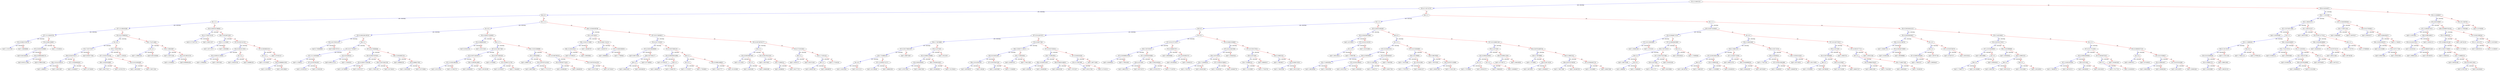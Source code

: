 digraph {
    graph [ rankdir=TB ]

    0 [ label="f25<3.53901052" ]
    0 -> 1 [label="yes, missing" color="#0000FF"]
    0 -> 2 [label="no" color="#FF0000"]

    1 [ label="f25<0.716715276" ]
    1 -> 3 [label="yes, missing" color="#0000FF"]
    1 -> 4 [label="no" color="#FF0000"]

    3 [ label="f40<0.5" ]
    3 -> 7 [label="yes, missing" color="#0000FF"]
    3 -> 8 [label="no" color="#FF0000"]

    7 [ label="f41<1.5" ]
    7 -> 15 [label="yes, missing" color="#0000FF"]
    7 -> 16 [label="no" color="#FF0000"]

    15 [ label="f37<-0.108545408" ]
    15 -> 31 [label="yes, missing" color="#0000FF"]
    15 -> 32 [label="no" color="#FF0000"]

    31 [ label="f37<-0.118058756" ]
    31 -> 59 [label="yes, missing" color="#0000FF"]
    31 -> 60 [label="no" color="#FF0000"]

    59 [ label="f32<0.00624749716" ]
    59 -> 103 [label="yes, missing" color="#0000FF"]
    59 -> 104 [label="no" color="#FF0000"]

    103 [ label="leaf=1.31357539" ]

    104 [ label="leaf=1.09099996" ]

    60 [ label="f23<0.684136093" ]
    60 -> 105 [label="yes, missing" color="#0000FF"]
    60 -> 106 [label="no" color="#FF0000"]

    105 [ label="f32<0.00587628968" ]
    105 -> 177 [label="yes, missing" color="#0000FF"]
    105 -> 178 [label="no" color="#FF0000"]

    177 [ label="leaf=0.942346334" ]

    178 [ label="f33<0.00884486176" ]
    178 -> 279 [label="yes, missing" color="#0000FF"]
    178 -> 280 [label="no" color="#FF0000"]

    279 [ label="leaf=0.655211568" ]

    280 [ label="leaf=0.796813548" ]

    106 [ label="leaf=1.10148454" ]

    32 [ label="f32<0.0179088544" ]
    32 -> 61 [label="yes, missing" color="#0000FF"]
    32 -> 62 [label="no" color="#FF0000"]

    61 [ label="f41<0.5" ]
    61 -> 107 [label="yes, missing" color="#0000FF"]
    61 -> 108 [label="no" color="#FF0000"]

    107 [ label="f23<7.94722557" ]
    107 -> 179 [label="yes, missing" color="#0000FF"]
    107 -> 180 [label="no" color="#FF0000"]

    179 [ label="f36<0.0244755577" ]
    179 -> 281 [label="yes, missing" color="#0000FF"]
    179 -> 282 [label="no" color="#FF0000"]

    281 [ label="f36<-0.0141358478" ]
    281 -> 401 [label="yes, missing" color="#0000FF"]
    281 -> 402 [label="no" color="#FF0000"]

    401 [ label="leaf=1.4096911" ]

    402 [ label="leaf=1.45612967" ]

    282 [ label="f37<-0.0438936502" ]
    282 -> 403 [label="yes, missing" color="#0000FF"]
    282 -> 404 [label="no" color="#FF0000"]

    403 [ label="leaf=1.52046037" ]

    404 [ label="leaf=1.32758582" ]

    180 [ label="leaf=0.950377584" ]

    108 [ label="f23<7.26435709" ]
    108 -> 181 [label="yes, missing" color="#0000FF"]
    108 -> 182 [label="no" color="#FF0000"]

    181 [ label="f37<-0.0235781539" ]
    181 -> 283 [label="yes, missing" color="#0000FF"]
    181 -> 284 [label="no" color="#FF0000"]

    283 [ label="f36<-0.0342916995" ]
    283 -> 405 [label="yes, missing" color="#0000FF"]
    283 -> 406 [label="no" color="#FF0000"]

    405 [ label="leaf=1.69277012" ]

    406 [ label="leaf=1.53702176" ]

    284 [ label="f32<0.0153584499" ]
    284 -> 407 [label="yes, missing" color="#0000FF"]
    284 -> 408 [label="no" color="#FF0000"]

    407 [ label="leaf=1.49318361" ]

    408 [ label="leaf=1.33671284" ]

    182 [ label="leaf=1.1183424" ]

    62 [ label="f19<-73.9714661" ]
    62 -> 109 [label="yes, missing" color="#0000FF"]
    62 -> 110 [label="no" color="#FF0000"]

    109 [ label="f42<41" ]
    109 -> 183 [label="yes, missing" color="#0000FF"]
    109 -> 184 [label="no" color="#FF0000"]

    183 [ label="leaf=1.10960138" ]

    184 [ label="leaf=0.901345849" ]

    110 [ label="f23<1.58943987" ]
    110 -> 185 [label="yes, missing" color="#0000FF"]
    110 -> 186 [label="no" color="#FF0000"]

    185 [ label="leaf=1.32871258" ]

    186 [ label="f32<0.0219613276" ]
    186 -> 285 [label="yes, missing" color="#0000FF"]
    186 -> 286 [label="no" color="#FF0000"]

    285 [ label="leaf=1.22456932" ]

    286 [ label="leaf=0.964991629" ]

    16 [ label="f33<0.000162789656" ]
    16 -> 33 [label="yes, missing" color="#0000FF"]
    16 -> 34 [label="no" color="#FF0000"]

    33 [ label="f32<3.7330472e-05" ]
    33 -> 63 [label="yes, missing" color="#0000FF"]
    33 -> 64 [label="no" color="#FF0000"]

    63 [ label="leaf=0.727507114" ]

    64 [ label="leaf=1.05621207" ]

    34 [ label="f36<-0.0520875305" ]
    34 -> 65 [label="yes, missing" color="#0000FF"]
    34 -> 66 [label="no" color="#FF0000"]

    65 [ label="f23<2.11225891" ]
    65 -> 111 [label="yes, missing" color="#0000FF"]
    65 -> 112 [label="no" color="#FF0000"]

    111 [ label="leaf=1.83712471" ]

    112 [ label="leaf=1.6393888" ]

    66 [ label="f37<0.0182141252" ]
    66 -> 113 [label="yes, missing" color="#0000FF"]
    66 -> 114 [label="no" color="#FF0000"]

    113 [ label="f33<0.0053312853" ]
    113 -> 187 [label="yes, missing" color="#0000FF"]
    113 -> 188 [label="no" color="#FF0000"]

    187 [ label="f32<0.000231149461" ]
    187 -> 287 [label="yes, missing" color="#0000FF"]
    187 -> 288 [label="no" color="#FF0000"]

    287 [ label="leaf=1.25848091" ]

    288 [ label="leaf=1.54875851" ]

    188 [ label="f41<2.5" ]
    188 -> 289 [label="yes, missing" color="#0000FF"]
    188 -> 290 [label="no" color="#FF0000"]

    289 [ label="leaf=1.58240736" ]

    290 [ label="leaf=1.64996159" ]

    114 [ label="f37<0.0636804253" ]
    114 -> 189 [label="yes, missing" color="#0000FF"]
    114 -> 190 [label="no" color="#FF0000"]

    189 [ label="f41<2.5" ]
    189 -> 291 [label="yes, missing" color="#0000FF"]
    189 -> 292 [label="no" color="#FF0000"]

    291 [ label="leaf=1.51319587" ]

    292 [ label="f33<0.00890813302" ]
    292 -> 409 [label="yes, missing" color="#0000FF"]
    292 -> 410 [label="no" color="#FF0000"]

    409 [ label="leaf=1.52476907" ]

    410 [ label="leaf=1.59219849" ]

    190 [ label="leaf=1.67445147" ]

    8 [ label="f41<1.5" ]
    8 -> 17 [label="yes, missing" color="#0000FF"]
    8 -> 18 [label="no" color="#FF0000"]

    17 [ label="f41<0.5" ]
    17 -> 35 [label="yes, missing" color="#0000FF"]
    17 -> 36 [label="no" color="#FF0000"]

    35 [ label="f32<0.000106130516" ]
    35 -> 67 [label="yes, missing" color="#0000FF"]
    35 -> 68 [label="no" color="#FF0000"]

    67 [ label="f32<4.8176531e-05" ]
    67 -> 115 [label="yes, missing" color="#0000FF"]
    67 -> 116 [label="no" color="#FF0000"]

    115 [ label="leaf=0.758066893" ]

    116 [ label="leaf=0.986278713" ]

    68 [ label="f40<1.5" ]
    68 -> 117 [label="yes, missing" color="#0000FF"]
    68 -> 118 [label="no" color="#FF0000"]

    117 [ label="f32<0.0177629627" ]
    117 -> 191 [label="yes, missing" color="#0000FF"]
    117 -> 192 [label="no" color="#FF0000"]

    191 [ label="f37<-0.112633646" ]
    191 -> 293 [label="yes, missing" color="#0000FF"]
    191 -> 294 [label="no" color="#FF0000"]

    293 [ label="leaf=1.1339612" ]

    294 [ label="f37<0.0187652931" ]
    294 -> 411 [label="yes, missing" color="#0000FF"]
    294 -> 412 [label="no" color="#FF0000"]

    411 [ label="leaf=1.52554154" ]

    412 [ label="leaf=1.47563195" ]

    192 [ label="f23<0.81464541" ]
    192 -> 295 [label="yes, missing" color="#0000FF"]
    192 -> 296 [label="no" color="#FF0000"]

    295 [ label="leaf=0.863211513" ]

    296 [ label="leaf=1.14456201" ]

    118 [ label="f37<0.0179389566" ]
    118 -> 193 [label="yes, missing" color="#0000FF"]
    118 -> 194 [label="no" color="#FF0000"]

    193 [ label="f32<0.00457679201" ]
    193 -> 297 [label="yes, missing" color="#0000FF"]
    193 -> 298 [label="no" color="#FF0000"]

    297 [ label="f32<0.000371540198" ]
    297 -> 413 [label="yes, missing" color="#0000FF"]
    297 -> 414 [label="no" color="#FF0000"]

    413 [ label="leaf=1.33736849" ]

    414 [ label="leaf=1.55237377" ]

    298 [ label="f36<-0.0473591238" ]
    298 -> 415 [label="yes, missing" color="#0000FF"]
    298 -> 416 [label="no" color="#FF0000"]

    415 [ label="leaf=1.78301191" ]

    416 [ label="leaf=1.61700451" ]

    194 [ label="f36<-0.0345805734" ]
    194 -> 299 [label="yes, missing" color="#0000FF"]
    194 -> 300 [label="no" color="#FF0000"]

    299 [ label="leaf=1.68989158" ]

    300 [ label="f23<0.886817634" ]
    300 -> 417 [label="yes, missing" color="#0000FF"]
    300 -> 418 [label="no" color="#FF0000"]

    417 [ label="leaf=1.50452638" ]

    418 [ label="leaf=1.55725884" ]

    36 [ label="f32<0.000227028926" ]
    36 -> 69 [label="yes, missing" color="#0000FF"]
    36 -> 70 [label="no" color="#FF0000"]

    69 [ label="f23<0.996902943" ]
    69 -> 119 [label="yes, missing" color="#0000FF"]
    69 -> 120 [label="no" color="#FF0000"]

    119 [ label="leaf=0.82933104" ]

    120 [ label="leaf=1.02512443" ]

    70 [ label="f40<1.5" ]
    70 -> 121 [label="yes, missing" color="#0000FF"]
    70 -> 122 [label="no" color="#FF0000"]

    121 [ label="f37<0.0178017393" ]
    121 -> 195 [label="yes, missing" color="#0000FF"]
    121 -> 196 [label="no" color="#FF0000"]

    195 [ label="f32<0.00714029372" ]
    195 -> 301 [label="yes, missing" color="#0000FF"]
    195 -> 302 [label="no" color="#FF0000"]

    301 [ label="f37<-0.0261466186" ]
    301 -> 419 [label="yes, missing" color="#0000FF"]
    301 -> 420 [label="no" color="#FF0000"]

    419 [ label="leaf=1.61512434" ]

    420 [ label="leaf=1.57392275" ]

    302 [ label="f36<-0.0834914893" ]
    302 -> 421 [label="yes, missing" color="#0000FF"]
    302 -> 422 [label="no" color="#FF0000"]

    421 [ label="leaf=1.82805932" ]

    422 [ label="leaf=1.63230169" ]

    196 [ label="f32<0.0075365426" ]
    196 -> 303 [label="yes, missing" color="#0000FF"]
    196 -> 304 [label="no" color="#FF0000"]

    303 [ label="leaf=1.4755609" ]

    304 [ label="f37<0.0643712729" ]
    304 -> 423 [label="yes, missing" color="#0000FF"]
    304 -> 424 [label="no" color="#FF0000"]

    423 [ label="leaf=1.55765057" ]

    424 [ label="leaf=1.72644901" ]

    122 [ label="f36<-0.0424368866" ]
    122 -> 197 [label="yes, missing" color="#0000FF"]
    122 -> 198 [label="no" color="#FF0000"]

    197 [ label="f23<1.66345608" ]
    197 -> 305 [label="yes, missing" color="#0000FF"]
    197 -> 306 [label="no" color="#FF0000"]

    305 [ label="leaf=1.88997734" ]

    306 [ label="f32<0.00797313545" ]
    306 -> 425 [label="yes, missing" color="#0000FF"]
    306 -> 426 [label="no" color="#FF0000"]

    425 [ label="leaf=1.60973084" ]

    426 [ label="leaf=1.77121127" ]

    198 [ label="f37<0.0168706216" ]
    198 -> 307 [label="yes, missing" color="#0000FF"]
    198 -> 308 [label="no" color="#FF0000"]

    307 [ label="f32<0.00530774333" ]
    307 -> 427 [label="yes, missing" color="#0000FF"]
    307 -> 428 [label="no" color="#FF0000"]

    427 [ label="leaf=1.61995494" ]

    428 [ label="leaf=1.68466282" ]

    308 [ label="f32<0.00705244765" ]
    308 -> 429 [label="yes, missing" color="#0000FF"]
    308 -> 430 [label="no" color="#FF0000"]

    429 [ label="leaf=1.54747188" ]

    430 [ label="leaf=1.62750447" ]

    18 [ label="f36<-0.0348168798" ]
    18 -> 37 [label="yes, missing" color="#0000FF"]
    18 -> 38 [label="no" color="#FF0000"]

    37 [ label="f23<1.63743615" ]
    37 -> 71 [label="yes, missing" color="#0000FF"]
    37 -> 72 [label="no" color="#FF0000"]

    71 [ label="f36<-0.0422272906" ]
    71 -> 123 [label="yes, missing" color="#0000FF"]
    71 -> 124 [label="no" color="#FF0000"]

    123 [ label="f36<-0.250531912" ]
    123 -> 199 [label="yes, missing" color="#0000FF"]
    123 -> 200 [label="no" color="#FF0000"]

    199 [ label="leaf=2.07390237" ]

    200 [ label="leaf=1.90930891" ]

    124 [ label="leaf=1.80460787" ]

    72 [ label="f32<0.0081724124" ]
    72 -> 125 [label="yes, missing" color="#0000FF"]
    72 -> 126 [label="no" color="#FF0000"]

    125 [ label="leaf=1.64595747" ]

    126 [ label="f37<-0.0463390835" ]
    126 -> 201 [label="yes, missing" color="#0000FF"]
    126 -> 202 [label="no" color="#FF0000"]

    201 [ label="leaf=1.88888621" ]

    202 [ label="leaf=1.7768048" ]

    38 [ label="f37<0.0174638815" ]
    38 -> 73 [label="yes, missing" color="#0000FF"]
    38 -> 74 [label="no" color="#FF0000"]

    73 [ label="f23<0.917232633" ]
    73 -> 127 [label="yes, missing" color="#0000FF"]
    73 -> 128 [label="no" color="#FF0000"]

    127 [ label="f32<0.000298488885" ]
    127 -> 203 [label="yes, missing" color="#0000FF"]
    127 -> 204 [label="no" color="#FF0000"]

    203 [ label="leaf=0.98575592" ]

    204 [ label="f36<0.047464177" ]
    204 -> 309 [label="yes, missing" color="#0000FF"]
    204 -> 310 [label="no" color="#FF0000"]

    309 [ label="f40<1.5" ]
    309 -> 431 [label="yes, missing" color="#0000FF"]
    309 -> 432 [label="no" color="#FF0000"]

    431 [ label="leaf=1.64851618" ]

    432 [ label="leaf=1.69188428" ]

    310 [ label="leaf=2.07748938" ]

    128 [ label="f32<0.00570884161" ]
    128 -> 205 [label="yes, missing" color="#0000FF"]
    128 -> 206 [label="no" color="#FF0000"]

    205 [ label="f32<0.000385614694" ]
    205 -> 311 [label="yes, missing" color="#0000FF"]
    205 -> 312 [label="no" color="#FF0000"]

    311 [ label="leaf=1.07195222" ]

    312 [ label="f40<2.5" ]
    312 -> 433 [label="yes, missing" color="#0000FF"]
    312 -> 434 [label="no" color="#FF0000"]

    433 [ label="leaf=1.6649375" ]

    434 [ label="leaf=1.73395276" ]

    206 [ label="f40<2.5" ]
    206 -> 313 [label="yes, missing" color="#0000FF"]
    206 -> 314 [label="no" color="#FF0000"]

    313 [ label="f41<2.5" ]
    313 -> 435 [label="yes, missing" color="#0000FF"]
    313 -> 436 [label="no" color="#FF0000"]

    435 [ label="leaf=1.71732557" ]

    436 [ label="leaf=1.77626801" ]

    314 [ label="f32<0.00881466921" ]
    314 -> 437 [label="yes, missing" color="#0000FF"]
    314 -> 438 [label="no" color="#FF0000"]

    437 [ label="leaf=1.79347777" ]

    438 [ label="leaf=1.91182983" ]

    74 [ label="f32<0.00708762277" ]
    74 -> 129 [label="yes, missing" color="#0000FF"]
    74 -> 130 [label="no" color="#FF0000"]

    129 [ label="f40<2.5" ]
    129 -> 207 [label="yes, missing" color="#0000FF"]
    129 -> 208 [label="no" color="#FF0000"]

    207 [ label="f32<0.00550867803" ]
    207 -> 315 [label="yes, missing" color="#0000FF"]
    207 -> 316 [label="no" color="#FF0000"]

    315 [ label="leaf=1.5111655" ]

    316 [ label="f41<2.5" ]
    316 -> 439 [label="yes, missing" color="#0000FF"]
    316 -> 440 [label="no" color="#FF0000"]

    439 [ label="leaf=1.54391861" ]

    440 [ label="leaf=1.60995388" ]

    208 [ label="f32<0.00478413235" ]
    208 -> 317 [label="yes, missing" color="#0000FF"]
    208 -> 318 [label="no" color="#FF0000"]

    317 [ label="leaf=1.54475832" ]

    318 [ label="f19<-73.984314" ]
    318 -> 441 [label="yes, missing" color="#0000FF"]
    318 -> 442 [label="no" color="#FF0000"]

    441 [ label="leaf=1.8296634" ]

    442 [ label="leaf=1.64277732" ]

    130 [ label="f23<0.731624842" ]
    130 -> 209 [label="yes, missing" color="#0000FF"]
    130 -> 210 [label="no" color="#FF0000"]

    209 [ label="f40<1.5" ]
    209 -> 319 [label="yes, missing" color="#0000FF"]
    209 -> 320 [label="no" color="#FF0000"]

    319 [ label="leaf=1.5818727" ]

    320 [ label="leaf=1.63573146" ]

    210 [ label="f23<1.71501422" ]
    210 -> 321 [label="yes, missing" color="#0000FF"]
    210 -> 322 [label="no" color="#FF0000"]

    321 [ label="f40<1.5" ]
    321 -> 443 [label="yes, missing" color="#0000FF"]
    321 -> 444 [label="no" color="#FF0000"]

    443 [ label="leaf=1.63620746" ]

    444 [ label="leaf=1.69509876" ]

    322 [ label="leaf=1.77234244" ]

    4 [ label="f40<1.5" ]
    4 -> 9 [label="yes, missing" color="#0000FF"]
    4 -> 10 [label="no" color="#FF0000"]

    9 [ label="f41<1.5" ]
    9 -> 19 [label="yes, missing" color="#0000FF"]
    9 -> 20 [label="no" color="#FF0000"]

    19 [ label="f40<0.5" ]
    19 -> 39 [label="yes, missing" color="#0000FF"]
    19 -> 40 [label="no" color="#FF0000"]

    39 [ label="f37<0.014507873" ]
    39 -> 75 [label="yes, missing" color="#0000FF"]
    39 -> 76 [label="no" color="#FF0000"]

    75 [ label="f28<2.73979998" ]
    75 -> 131 [label="yes, missing" color="#0000FF"]
    75 -> 132 [label="no" color="#FF0000"]

    131 [ label="f37<0.00179940183" ]
    131 -> 211 [label="yes, missing" color="#0000FF"]
    131 -> 212 [label="no" color="#FF0000"]

    211 [ label="f19<-73.9880219" ]
    211 -> 323 [label="yes, missing" color="#0000FF"]
    211 -> 324 [label="no" color="#FF0000"]

    323 [ label="f41<0.5" ]
    323 -> 445 [label="yes, missing" color="#0000FF"]
    323 -> 446 [label="no" color="#FF0000"]

    445 [ label="leaf=1.54424381" ]

    446 [ label="leaf=1.6112113" ]

    324 [ label="f37<-0.00582721271" ]
    324 -> 447 [label="yes, missing" color="#0000FF"]
    324 -> 448 [label="no" color="#FF0000"]

    447 [ label="leaf=1.61138046" ]

    448 [ label="leaf=1.68883336" ]

    212 [ label="leaf=1.66873467" ]

    132 [ label="f28<4.4374361" ]
    132 -> 213 [label="yes, missing" color="#0000FF"]
    132 -> 214 [label="no" color="#FF0000"]

    213 [ label="f32<0.00802160986" ]
    213 -> 325 [label="yes, missing" color="#0000FF"]
    213 -> 326 [label="no" color="#FF0000"]

    325 [ label="f23<0.961063802" ]
    325 -> 449 [label="yes, missing" color="#0000FF"]
    325 -> 450 [label="no" color="#FF0000"]

    449 [ label="leaf=1.67871845" ]

    450 [ label="leaf=1.59587395" ]

    326 [ label="f36<-0.0059010922" ]
    326 -> 451 [label="yes, missing" color="#0000FF"]
    326 -> 452 [label="no" color="#FF0000"]

    451 [ label="leaf=1.65398264" ]

    452 [ label="leaf=1.74178016" ]

    214 [ label="leaf=1.8222307" ]

    76 [ label="f23<0.93877691" ]
    76 -> 133 [label="yes, missing" color="#0000FF"]
    76 -> 134 [label="no" color="#FF0000"]

    133 [ label="f36<-0.000271138211" ]
    133 -> 215 [label="yes, missing" color="#0000FF"]
    133 -> 216 [label="no" color="#FF0000"]

    215 [ label="f33<0.015852293" ]
    215 -> 327 [label="yes, missing" color="#0000FF"]
    215 -> 328 [label="no" color="#FF0000"]

    327 [ label="f36<-0.0133287907" ]
    327 -> 453 [label="yes, missing" color="#0000FF"]
    327 -> 454 [label="no" color="#FF0000"]

    453 [ label="leaf=1.68766332" ]

    454 [ label="leaf=1.60349" ]

    328 [ label="f37<0.0479287356" ]
    328 -> 455 [label="yes, missing" color="#0000FF"]
    328 -> 456 [label="no" color="#FF0000"]

    455 [ label="leaf=1.55467606" ]

    456 [ label="leaf=1.71294856" ]

    216 [ label="f19<-73.9653854" ]
    216 -> 329 [label="yes, missing" color="#0000FF"]
    216 -> 330 [label="no" color="#FF0000"]

    329 [ label="leaf=1.63497674" ]

    330 [ label="leaf=1.76412189" ]

    134 [ label="f37<0.0337503813" ]
    134 -> 217 [label="yes, missing" color="#0000FF"]
    134 -> 218 [label="no" color="#FF0000"]

    217 [ label="f19<-73.9653854" ]
    217 -> 331 [label="yes, missing" color="#0000FF"]
    217 -> 332 [label="no" color="#FF0000"]

    331 [ label="f36<-0.0180522837" ]
    331 -> 457 [label="yes, missing" color="#0000FF"]
    331 -> 458 [label="no" color="#FF0000"]

    457 [ label="leaf=1.626248" ]

    458 [ label="leaf=1.50406599" ]

    332 [ label="f36<0.00623168051" ]
    332 -> 459 [label="yes, missing" color="#0000FF"]
    332 -> 460 [label="no" color="#FF0000"]

    459 [ label="leaf=1.60055256" ]

    460 [ label="leaf=1.7673167" ]

    218 [ label="f37<0.050545305" ]
    218 -> 333 [label="yes, missing" color="#0000FF"]
    218 -> 334 [label="no" color="#FF0000"]

    333 [ label="f25<3.11067009" ]
    333 -> 461 [label="yes, missing" color="#0000FF"]
    333 -> 462 [label="no" color="#FF0000"]

    461 [ label="leaf=1.65512764" ]

    462 [ label="leaf=1.47192311" ]

    334 [ label="leaf=1.66771662" ]

    40 [ label="f41<0.5" ]
    40 -> 77 [label="yes, missing" color="#0000FF"]
    40 -> 78 [label="no" color="#FF0000"]

    77 [ label="f37<0.0147371013" ]
    77 -> 135 [label="yes, missing" color="#0000FF"]
    77 -> 136 [label="no" color="#FF0000"]

    135 [ label="f28<2.65702915" ]
    135 -> 219 [label="yes, missing" color="#0000FF"]
    135 -> 220 [label="no" color="#FF0000"]

    219 [ label="f37<0.00368816708" ]
    219 -> 335 [label="yes, missing" color="#0000FF"]
    219 -> 336 [label="no" color="#FF0000"]

    335 [ label="leaf=1.63494825" ]

    336 [ label="leaf=1.70041645" ]

    220 [ label="f37<-0.00302033685" ]
    220 -> 337 [label="yes, missing" color="#0000FF"]
    220 -> 338 [label="no" color="#FF0000"]

    337 [ label="f28<4.4374361" ]
    337 -> 463 [label="yes, missing" color="#0000FF"]
    337 -> 464 [label="no" color="#FF0000"]

    463 [ label="leaf=1.66615474" ]

    464 [ label="leaf=1.83725572" ]

    338 [ label="f36<-0.0055563841" ]
    338 -> 465 [label="yes, missing" color="#0000FF"]
    338 -> 466 [label="no" color="#FF0000"]

    465 [ label="leaf=1.67425179" ]

    466 [ label="leaf=1.77150702" ]

    136 [ label="f23<0.908937871" ]
    136 -> 221 [label="yes, missing" color="#0000FF"]
    136 -> 222 [label="no" color="#FF0000"]

    221 [ label="leaf=1.66000688" ]

    222 [ label="f37<0.0333853737" ]
    222 -> 339 [label="yes, missing" color="#0000FF"]
    222 -> 340 [label="no" color="#FF0000"]

    339 [ label="leaf=1.62263656" ]

    340 [ label="leaf=1.54363215" ]

    78 [ label="f32<0.00652359892" ]
    78 -> 137 [label="yes, missing" color="#0000FF"]
    78 -> 138 [label="no" color="#FF0000"]

    137 [ label="f37<0.0113047939" ]
    137 -> 223 [label="yes, missing" color="#0000FF"]
    137 -> 224 [label="no" color="#FF0000"]

    223 [ label="f28<2.65702915" ]
    223 -> 341 [label="yes, missing" color="#0000FF"]
    223 -> 342 [label="no" color="#FF0000"]

    341 [ label="f19<-73.9948425" ]
    341 -> 467 [label="yes, missing" color="#0000FF"]
    341 -> 468 [label="no" color="#FF0000"]

    467 [ label="leaf=1.7025702" ]

    468 [ label="leaf=1.65501046" ]

    342 [ label="f37<-0.00323709613" ]
    342 -> 469 [label="yes, missing" color="#0000FF"]
    342 -> 470 [label="no" color="#FF0000"]

    469 [ label="leaf=1.70528245" ]

    470 [ label="leaf=1.80366778" ]

    224 [ label="leaf=1.58440244" ]

    138 [ label="f37<0.0139137823" ]
    138 -> 225 [label="yes, missing" color="#0000FF"]
    138 -> 226 [label="no" color="#FF0000"]

    225 [ label="f28<4.4374361" ]
    225 -> 343 [label="yes, missing" color="#0000FF"]
    225 -> 344 [label="no" color="#FF0000"]

    343 [ label="f19<-73.9880219" ]
    343 -> 471 [label="yes, missing" color="#0000FF"]
    343 -> 472 [label="no" color="#FF0000"]

    471 [ label="leaf=1.73118269" ]

    472 [ label="leaf=1.77505791" ]

    344 [ label="leaf=1.88083017" ]

    226 [ label="f28<3.29901552" ]
    226 -> 345 [label="yes, missing" color="#0000FF"]
    226 -> 346 [label="no" color="#FF0000"]

    345 [ label="leaf=1.74820817" ]

    346 [ label="f23<0.939575553" ]
    346 -> 473 [label="yes, missing" color="#0000FF"]
    346 -> 474 [label="no" color="#FF0000"]

    473 [ label="leaf=1.70820189" ]

    474 [ label="leaf=1.65121543" ]

    20 [ label="f32<0.00531063462" ]
    20 -> 41 [label="yes, missing" color="#0000FF"]
    20 -> 42 [label="no" color="#FF0000"]

    41 [ label="f32<0.00434619468" ]
    41 -> 79 [label="yes, missing" color="#0000FF"]
    41 -> 80 [label="no" color="#FF0000"]

    79 [ label="leaf=1.6179024" ]

    80 [ label="f37<0.0101516228" ]
    80 -> 139 [label="yes, missing" color="#0000FF"]
    80 -> 140 [label="no" color="#FF0000"]

    139 [ label="f41<3.5" ]
    139 -> 227 [label="yes, missing" color="#0000FF"]
    139 -> 228 [label="no" color="#FF0000"]

    227 [ label="leaf=1.69310915" ]

    228 [ label="leaf=1.75063789" ]

    140 [ label="leaf=1.61024368" ]

    42 [ label="f40<0.5" ]
    42 -> 81 [label="yes, missing" color="#0000FF"]
    42 -> 82 [label="no" color="#FF0000"]

    81 [ label="f41<2.5" ]
    81 -> 141 [label="yes, missing" color="#0000FF"]
    81 -> 142 [label="no" color="#FF0000"]

    141 [ label="f37<0.034007024" ]
    141 -> 229 [label="yes, missing" color="#0000FF"]
    141 -> 230 [label="no" color="#FF0000"]

    229 [ label="f28<4.35930824" ]
    229 -> 347 [label="yes, missing" color="#0000FF"]
    229 -> 348 [label="no" color="#FF0000"]

    347 [ label="f19<-73.9653854" ]
    347 -> 475 [label="yes, missing" color="#0000FF"]
    347 -> 476 [label="no" color="#FF0000"]

    475 [ label="leaf=1.69328308" ]

    476 [ label="leaf=1.76204789" ]

    348 [ label="f37<0.0242188033" ]
    348 -> 477 [label="yes, missing" color="#0000FF"]
    348 -> 478 [label="no" color="#FF0000"]

    477 [ label="leaf=1.81021941" ]

    478 [ label="leaf=1.6364404" ]

    230 [ label="f37<0.0485946387" ]
    230 -> 349 [label="yes, missing" color="#0000FF"]
    230 -> 350 [label="no" color="#FF0000"]

    349 [ label="f25<3.11067009" ]
    349 -> 479 [label="yes, missing" color="#0000FF"]
    349 -> 480 [label="no" color="#FF0000"]

    479 [ label="leaf=1.71943712" ]

    480 [ label="leaf=1.56037784" ]

    350 [ label="leaf=1.75467861" ]

    142 [ label="f37<0.0155659681" ]
    142 -> 231 [label="yes, missing" color="#0000FF"]
    142 -> 232 [label="no" color="#FF0000"]

    231 [ label="f28<2.61106682" ]
    231 -> 351 [label="yes, missing" color="#0000FF"]
    231 -> 352 [label="no" color="#FF0000"]

    351 [ label="leaf=1.74470568" ]

    352 [ label="f31<43.612484" ]
    352 -> 481 [label="yes, missing" color="#0000FF"]
    352 -> 482 [label="no" color="#FF0000"]

    481 [ label="leaf=1.77974379" ]

    482 [ label="leaf=1.84461427" ]

    232 [ label="f28<3.06078005" ]
    232 -> 353 [label="yes, missing" color="#0000FF"]
    232 -> 354 [label="no" color="#FF0000"]

    353 [ label="leaf=1.78570282" ]

    354 [ label="f32<0.00787132699" ]
    354 -> 483 [label="yes, missing" color="#0000FF"]
    354 -> 484 [label="no" color="#FF0000"]

    483 [ label="leaf=1.60367358" ]

    484 [ label="leaf=1.71451139" ]

    82 [ label="f37<0.0139962249" ]
    82 -> 143 [label="yes, missing" color="#0000FF"]
    82 -> 144 [label="no" color="#FF0000"]

    143 [ label="f28<4.4374361" ]
    143 -> 233 [label="yes, missing" color="#0000FF"]
    143 -> 234 [label="no" color="#FF0000"]

    233 [ label="f32<0.00644200947" ]
    233 -> 355 [label="yes, missing" color="#0000FF"]
    233 -> 356 [label="no" color="#FF0000"]

    355 [ label="f41<3.5" ]
    355 -> 485 [label="yes, missing" color="#0000FF"]
    355 -> 486 [label="no" color="#FF0000"]

    485 [ label="leaf=1.75750864" ]

    486 [ label="leaf=1.82042372" ]

    356 [ label="f41<2.5" ]
    356 -> 487 [label="yes, missing" color="#0000FF"]
    356 -> 488 [label="no" color="#FF0000"]

    487 [ label="leaf=1.79664826" ]

    488 [ label="leaf=1.83089817" ]

    234 [ label="f36<0.0296411626" ]
    234 -> 357 [label="yes, missing" color="#0000FF"]
    234 -> 358 [label="no" color="#FF0000"]

    357 [ label="leaf=1.87708771" ]

    358 [ label="leaf=1.94918036" ]

    144 [ label="f32<0.00702489726" ]
    144 -> 235 [label="yes, missing" color="#0000FF"]
    144 -> 236 [label="no" color="#FF0000"]

    235 [ label="f28<2.73979998" ]
    235 -> 359 [label="yes, missing" color="#0000FF"]
    235 -> 360 [label="no" color="#FF0000"]

    359 [ label="leaf=1.7573694" ]

    360 [ label="f28<4.58174229" ]
    360 -> 489 [label="yes, missing" color="#0000FF"]
    360 -> 490 [label="no" color="#FF0000"]

    489 [ label="leaf=1.6870302" ]

    490 [ label="leaf=1.55638027" ]

    236 [ label="f28<3.29901552" ]
    236 -> 361 [label="yes, missing" color="#0000FF"]
    236 -> 362 [label="no" color="#FF0000"]

    361 [ label="f36<0.00753738359" ]
    361 -> 491 [label="yes, missing" color="#0000FF"]
    361 -> 492 [label="no" color="#FF0000"]

    491 [ label="leaf=1.78627586" ]

    492 [ label="leaf=1.84296739" ]

    362 [ label="f37<0.0564562716" ]
    362 -> 493 [label="yes, missing" color="#0000FF"]
    362 -> 494 [label="no" color="#FF0000"]

    493 [ label="leaf=1.74519885" ]

    494 [ label="leaf=1.86567569" ]

    10 [ label="f41<1.5" ]
    10 -> 21 [label="yes, missing" color="#0000FF"]
    10 -> 22 [label="no" color="#FF0000"]

    21 [ label="f32<0.00574106397" ]
    21 -> 43 [label="yes, missing" color="#0000FF"]
    21 -> 44 [label="no" color="#FF0000"]

    43 [ label="f32<0.00468174787" ]
    43 -> 83 [label="yes, missing" color="#0000FF"]
    43 -> 84 [label="no" color="#FF0000"]

    83 [ label="f37<0.0119045693" ]
    83 -> 145 [label="yes, missing" color="#0000FF"]
    83 -> 146 [label="no" color="#FF0000"]

    145 [ label="leaf=1.65683246" ]

    146 [ label="leaf=1.5701052" ]

    84 [ label="f37<0.00930835865" ]
    84 -> 147 [label="yes, missing" color="#0000FF"]
    84 -> 148 [label="no" color="#FF0000"]

    147 [ label="f28<2.65702915" ]
    147 -> 237 [label="yes, missing" color="#0000FF"]
    147 -> 238 [label="no" color="#FF0000"]

    237 [ label="f40<2.5" ]
    237 -> 363 [label="yes, missing" color="#0000FF"]
    237 -> 364 [label="no" color="#FF0000"]

    363 [ label="leaf=1.68575346" ]

    364 [ label="f41<0.5" ]
    364 -> 495 [label="yes, missing" color="#0000FF"]
    364 -> 496 [label="no" color="#FF0000"]

    495 [ label="leaf=1.688936" ]

    496 [ label="leaf=1.75088465" ]

    238 [ label="f37<-0.00275537488" ]
    238 -> 365 [label="yes, missing" color="#0000FF"]
    238 -> 366 [label="no" color="#FF0000"]

    365 [ label="f28<4.4374361" ]
    365 -> 497 [label="yes, missing" color="#0000FF"]
    365 -> 498 [label="no" color="#FF0000"]

    497 [ label="leaf=1.73011172" ]

    498 [ label="leaf=1.85323894" ]

    366 [ label="leaf=1.81925559" ]

    148 [ label="f40<3.5" ]
    148 -> 239 [label="yes, missing" color="#0000FF"]
    148 -> 240 [label="no" color="#FF0000"]

    239 [ label="leaf=1.60424018" ]

    240 [ label="leaf=1.72090948" ]

    44 [ label="f41<0.5" ]
    44 -> 85 [label="yes, missing" color="#0000FF"]
    44 -> 86 [label="no" color="#FF0000"]

    85 [ label="f28<3.54643488" ]
    85 -> 149 [label="yes, missing" color="#0000FF"]
    85 -> 150 [label="no" color="#FF0000"]

    149 [ label="f28<3.29901552" ]
    149 -> 241 [label="yes, missing" color="#0000FF"]
    149 -> 242 [label="no" color="#FF0000"]

    241 [ label="f37<0.00228401599" ]
    241 -> 367 [label="yes, missing" color="#0000FF"]
    241 -> 368 [label="no" color="#FF0000"]

    367 [ label="f40<2.5" ]
    367 -> 499 [label="yes, missing" color="#0000FF"]
    367 -> 500 [label="no" color="#FF0000"]

    499 [ label="leaf=1.69158745" ]

    500 [ label="leaf=1.74992287" ]

    368 [ label="f25<2.44693208" ]
    368 -> 501 [label="yes, missing" color="#0000FF"]
    368 -> 502 [label="no" color="#FF0000"]

    501 [ label="leaf=1.75193989" ]

    502 [ label="leaf=1.92495024" ]

    242 [ label="f37<-0.0435773358" ]
    242 -> 369 [label="yes, missing" color="#0000FF"]
    242 -> 370 [label="no" color="#FF0000"]

    369 [ label="leaf=1.96021378" ]

    370 [ label="f36<-0.0456966534" ]
    370 -> 503 [label="yes, missing" color="#0000FF"]
    370 -> 504 [label="no" color="#FF0000"]

    503 [ label="leaf=1.85844195" ]

    504 [ label="leaf=1.68730497" ]

    150 [ label="f28<4.58174229" ]
    150 -> 243 [label="yes, missing" color="#0000FF"]
    150 -> 244 [label="no" color="#FF0000"]

    243 [ label="f28<4.35930824" ]
    243 -> 371 [label="yes, missing" color="#0000FF"]
    243 -> 372 [label="no" color="#FF0000"]

    371 [ label="leaf=1.77047193" ]

    372 [ label="f37<0.00510361698" ]
    372 -> 505 [label="yes, missing" color="#0000FF"]
    372 -> 506 [label="no" color="#FF0000"]

    505 [ label="leaf=1.79446054" ]

    506 [ label="leaf=1.88368738" ]

    244 [ label="f36<-0.0203218162" ]
    244 -> 373 [label="yes, missing" color="#0000FF"]
    244 -> 374 [label="no" color="#FF0000"]

    373 [ label="leaf=1.85716331" ]

    374 [ label="leaf=1.65174592" ]

    86 [ label="f37<0.0136778522" ]
    86 -> 151 [label="yes, missing" color="#0000FF"]
    86 -> 152 [label="no" color="#FF0000"]

    151 [ label="f28<4.4374361" ]
    151 -> 245 [label="yes, missing" color="#0000FF"]
    151 -> 246 [label="no" color="#FF0000"]

    245 [ label="f32<0.0075066369" ]
    245 -> 375 [label="yes, missing" color="#0000FF"]
    245 -> 376 [label="no" color="#FF0000"]

    375 [ label="f40<2.5" ]
    375 -> 507 [label="yes, missing" color="#0000FF"]
    375 -> 508 [label="no" color="#FF0000"]

    507 [ label="leaf=1.76763892" ]

    508 [ label="leaf=1.80768383" ]

    376 [ label="f28<3.41223907" ]
    376 -> 509 [label="yes, missing" color="#0000FF"]
    376 -> 510 [label="no" color="#FF0000"]

    509 [ label="leaf=1.81753266" ]

    510 [ label="leaf=1.86007237" ]

    246 [ label="leaf=1.9063735" ]

    152 [ label="f37<0.0618277714" ]
    152 -> 247 [label="yes, missing" color="#0000FF"]
    152 -> 248 [label="no" color="#FF0000"]

    247 [ label="f40<2.5" ]
    247 -> 377 [label="yes, missing" color="#0000FF"]
    247 -> 378 [label="no" color="#FF0000"]

    377 [ label="f32<0.00684765447" ]
    377 -> 511 [label="yes, missing" color="#0000FF"]
    377 -> 512 [label="no" color="#FF0000"]

    511 [ label="leaf=1.66651595" ]

    512 [ label="leaf=1.75442481" ]

    378 [ label="f19<-73.9837189" ]
    378 -> 513 [label="yes, missing" color="#0000FF"]
    378 -> 514 [label="no" color="#FF0000"]

    513 [ label="leaf=1.83828461" ]

    514 [ label="leaf=1.78189182" ]

    248 [ label="leaf=1.92021549" ]

    22 [ label="f32<0.00526424125" ]
    22 -> 45 [label="yes, missing" color="#0000FF"]
    22 -> 46 [label="no" color="#FF0000"]

    45 [ label="f32<0.00429030927" ]
    45 -> 87 [label="yes, missing" color="#0000FF"]
    45 -> 88 [label="no" color="#FF0000"]

    87 [ label="f36<-0.0141186761" ]
    87 -> 153 [label="yes, missing" color="#0000FF"]
    87 -> 154 [label="no" color="#FF0000"]

    153 [ label="leaf=1.85882723" ]

    154 [ label="f32<0.00346758962" ]
    154 -> 249 [label="yes, missing" color="#0000FF"]
    154 -> 250 [label="no" color="#FF0000"]

    249 [ label="leaf=1.61805558" ]

    250 [ label="leaf=1.69299698" ]

    88 [ label="f41<3.5" ]
    88 -> 155 [label="yes, missing" color="#0000FF"]
    88 -> 156 [label="no" color="#FF0000"]

    155 [ label="f40<3.5" ]
    155 -> 251 [label="yes, missing" color="#0000FF"]
    155 -> 252 [label="no" color="#FF0000"]

    251 [ label="f37<0.00852939393" ]
    251 -> 379 [label="yes, missing" color="#0000FF"]
    251 -> 380 [label="no" color="#FF0000"]

    379 [ label="leaf=1.74401557" ]

    380 [ label="leaf=1.66384447" ]

    252 [ label="leaf=1.80797756" ]

    156 [ label="f37<-0.0258756578" ]
    156 -> 253 [label="yes, missing" color="#0000FF"]
    156 -> 254 [label="no" color="#FF0000"]

    253 [ label="leaf=1.87407577" ]

    254 [ label="leaf=1.80253553" ]

    46 [ label="f25<2.40220642" ]
    46 -> 89 [label="yes, missing" color="#0000FF"]
    46 -> 90 [label="no" color="#FF0000"]

    89 [ label="f32<0.00761575811" ]
    89 -> 157 [label="yes, missing" color="#0000FF"]
    89 -> 158 [label="no" color="#FF0000"]

    157 [ label="f37<-0.0259408653" ]
    157 -> 255 [label="yes, missing" color="#0000FF"]
    157 -> 256 [label="no" color="#FF0000"]

    255 [ label="leaf=1.89318669" ]

    256 [ label="f41<3.5" ]
    256 -> 381 [label="yes, missing" color="#0000FF"]
    256 -> 382 [label="no" color="#FF0000"]

    381 [ label="f40<2.5" ]
    381 -> 515 [label="yes, missing" color="#0000FF"]
    381 -> 516 [label="no" color="#FF0000"]

    515 [ label="leaf=1.77865171" ]

    516 [ label="leaf=1.81165969" ]

    382 [ label="leaf=1.83826542" ]

    158 [ label="f36<-0.042999886" ]
    158 -> 257 [label="yes, missing" color="#0000FF"]
    158 -> 258 [label="no" color="#FF0000"]

    257 [ label="leaf=1.93940854" ]

    258 [ label="f28<3.29901552" ]
    258 -> 383 [label="yes, missing" color="#0000FF"]
    258 -> 384 [label="no" color="#FF0000"]

    383 [ label="f40<2.5" ]
    383 -> 517 [label="yes, missing" color="#0000FF"]
    383 -> 518 [label="no" color="#FF0000"]

    517 [ label="leaf=1.8381542" ]

    518 [ label="leaf=1.86753142" ]

    384 [ label="f40<2.5" ]
    384 -> 519 [label="yes, missing" color="#0000FF"]
    384 -> 520 [label="no" color="#FF0000"]

    519 [ label="leaf=1.78131664" ]

    520 [ label="leaf=1.83243954" ]

    90 [ label="f41<2.5" ]
    90 -> 159 [label="yes, missing" color="#0000FF"]
    90 -> 160 [label="no" color="#FF0000"]

    159 [ label="f37<0.0177514851" ]
    159 -> 259 [label="yes, missing" color="#0000FF"]
    159 -> 260 [label="no" color="#FF0000"]

    259 [ label="f32<0.00644009095" ]
    259 -> 385 [label="yes, missing" color="#0000FF"]
    259 -> 386 [label="no" color="#FF0000"]

    385 [ label="f37<-0.0031820361" ]
    385 -> 521 [label="yes, missing" color="#0000FF"]
    385 -> 522 [label="no" color="#FF0000"]

    521 [ label="leaf=1.79939473" ]

    522 [ label="leaf=1.86743212" ]

    386 [ label="f28<4.4374361" ]
    386 -> 523 [label="yes, missing" color="#0000FF"]
    386 -> 524 [label="no" color="#FF0000"]

    523 [ label="leaf=1.86349404" ]

    524 [ label="leaf=1.93319452" ]

    260 [ label="f37<0.0618072972" ]
    260 -> 387 [label="yes, missing" color="#0000FF"]
    260 -> 388 [label="no" color="#FF0000"]

    387 [ label="f40<2.5" ]
    387 -> 525 [label="yes, missing" color="#0000FF"]
    387 -> 526 [label="no" color="#FF0000"]

    525 [ label="leaf=1.7517724" ]

    526 [ label="leaf=1.81005919" ]

    388 [ label="leaf=1.92493248" ]

    160 [ label="f32<0.00608207192" ]
    160 -> 261 [label="yes, missing" color="#0000FF"]
    160 -> 262 [label="no" color="#FF0000"]

    261 [ label="f41<3.5" ]
    261 -> 389 [label="yes, missing" color="#0000FF"]
    261 -> 390 [label="no" color="#FF0000"]

    389 [ label="leaf=1.83097911" ]

    390 [ label="leaf=1.87330031" ]

    262 [ label="f37<0.017058827" ]
    262 -> 391 [label="yes, missing" color="#0000FF"]
    262 -> 392 [label="no" color="#FF0000"]

    391 [ label="f25<3.06924057" ]
    391 -> 527 [label="yes, missing" color="#0000FF"]
    391 -> 528 [label="no" color="#FF0000"]

    527 [ label="leaf=1.89455068" ]

    528 [ label="leaf=1.93065584" ]

    392 [ label="f37<0.0570224598" ]
    392 -> 529 [label="yes, missing" color="#0000FF"]
    392 -> 530 [label="no" color="#FF0000"]

    529 [ label="leaf=1.83214879" ]

    530 [ label="leaf=1.93905461" ]

    2 [ label="f28<8.34354973" ]
    2 -> 5 [label="yes, missing" color="#0000FF"]
    2 -> 6 [label="no" color="#FF0000"]

    5 [ label="f28<7.71321058" ]
    5 -> 11 [label="yes, missing" color="#0000FF"]
    5 -> 12 [label="no" color="#FF0000"]

    11 [ label="f23<1.89302373" ]
    11 -> 23 [label="yes, missing" color="#0000FF"]
    11 -> 24 [label="no" color="#FF0000"]

    23 [ label="f37<-0.0733071864" ]
    23 -> 47 [label="yes, missing" color="#0000FF"]
    23 -> 48 [label="no" color="#FF0000"]

    47 [ label="leaf=2.03305006" ]

    48 [ label="f41<1.5" ]
    48 -> 91 [label="yes, missing" color="#0000FF"]
    48 -> 92 [label="no" color="#FF0000"]

    91 [ label="f23<1.15869343" ]
    91 -> 161 [label="yes, missing" color="#0000FF"]
    91 -> 162 [label="no" color="#FF0000"]

    161 [ label="f36<0.18123515" ]
    161 -> 263 [label="yes, missing" color="#0000FF"]
    161 -> 264 [label="no" color="#FF0000"]

    263 [ label="f33<0.0135490038" ]
    263 -> 393 [label="yes, missing" color="#0000FF"]
    263 -> 394 [label="no" color="#FF0000"]

    393 [ label="f25<5.30995178" ]
    393 -> 531 [label="yes, missing" color="#0000FF"]
    393 -> 532 [label="no" color="#FF0000"]

    531 [ label="leaf=1.91832888" ]

    532 [ label="leaf=1.96535218" ]

    394 [ label="leaf=1.88921905" ]

    264 [ label="leaf=2.11811328" ]

    162 [ label="f40<0.5" ]
    162 -> 265 [label="yes, missing" color="#0000FF"]
    162 -> 266 [label="no" color="#FF0000"]

    265 [ label="leaf=1.79491115" ]

    266 [ label="leaf=1.87994134" ]

    92 [ label="f36<-0.0444348603" ]
    92 -> 163 [label="yes, missing" color="#0000FF"]
    92 -> 164 [label="no" color="#FF0000"]

    163 [ label="f19<-73.9125214" ]
    163 -> 267 [label="yes, missing" color="#0000FF"]
    163 -> 268 [label="no" color="#FF0000"]

    267 [ label="leaf=2.01665211" ]

    268 [ label="leaf=1.85820389" ]

    164 [ label="f31<21.4610023" ]
    164 -> 269 [label="yes, missing" color="#0000FF"]
    164 -> 270 [label="no" color="#FF0000"]

    269 [ label="f31<-169.357208" ]
    269 -> 395 [label="yes, missing" color="#0000FF"]
    269 -> 396 [label="no" color="#FF0000"]

    395 [ label="leaf=2.02483106" ]

    396 [ label="f36<0.0476329699" ]
    396 -> 533 [label="yes, missing" color="#0000FF"]
    396 -> 534 [label="no" color="#FF0000"]

    533 [ label="leaf=1.95669019" ]

    534 [ label="leaf=2.12241364" ]

    270 [ label="f40<2.5" ]
    270 -> 397 [label="yes, missing" color="#0000FF"]
    270 -> 398 [label="no" color="#FF0000"]

    397 [ label="leaf=1.90784001" ]

    398 [ label="leaf=1.9375211" ]

    24 [ label="f31<-108.015137" ]
    24 -> 49 [label="yes, missing" color="#0000FF"]
    24 -> 50 [label="no" color="#FF0000"]

    49 [ label="leaf=1.98279786" ]

    50 [ label="f32<0.0071277013" ]
    50 -> 93 [label="yes, missing" color="#0000FF"]
    50 -> 94 [label="no" color="#FF0000"]

    93 [ label="f36<-0.00186299684" ]
    93 -> 165 [label="yes, missing" color="#0000FF"]
    93 -> 166 [label="no" color="#FF0000"]

    165 [ label="leaf=1.60563433" ]

    166 [ label="f37<-0.0476743132" ]
    166 -> 271 [label="yes, missing" color="#0000FF"]
    166 -> 272 [label="no" color="#FF0000"]

    271 [ label="leaf=1.60312188" ]

    272 [ label="leaf=1.88748109" ]

    94 [ label="f40<1.5" ]
    94 -> 167 [label="yes, missing" color="#0000FF"]
    94 -> 168 [label="no" color="#FF0000"]

    167 [ label="leaf=1.7719779" ]

    168 [ label="leaf=1.87689948" ]

    12 [ label="f37<-0.0482895933" ]
    12 -> 25 [label="yes, missing" color="#0000FF"]
    12 -> 26 [label="no" color="#FF0000"]

    25 [ label="f19<-73.9871292" ]
    25 -> 51 [label="yes, missing" color="#0000FF"]
    25 -> 52 [label="no" color="#FF0000"]

    51 [ label="leaf=2.04863667" ]

    52 [ label="leaf=2.10679317" ]

    26 [ label="f33<0.0127929812" ]
    26 -> 53 [label="yes, missing" color="#0000FF"]
    26 -> 54 [label="no" color="#FF0000"]

    53 [ label="leaf=2.00453377" ]

    54 [ label="f36<0.0464585871" ]
    54 -> 95 [label="yes, missing" color="#0000FF"]
    54 -> 96 [label="no" color="#FF0000"]

    95 [ label="f36<-0.0353295878" ]
    95 -> 169 [label="yes, missing" color="#0000FF"]
    95 -> 170 [label="no" color="#FF0000"]

    169 [ label="leaf=2.01232886" ]

    170 [ label="f25<5.62217188" ]
    170 -> 273 [label="yes, missing" color="#0000FF"]
    170 -> 274 [label="no" color="#FF0000"]

    273 [ label="leaf=2.00837994" ]

    274 [ label="leaf=1.93452585" ]

    96 [ label="leaf=2.1736455" ]

    6 [ label="f25<15.9388857" ]
    6 -> 13 [label="yes, missing" color="#0000FF"]
    6 -> 14 [label="no" color="#FF0000"]

    13 [ label="f25<8.65190887" ]
    13 -> 27 [label="yes, missing" color="#0000FF"]
    13 -> 28 [label="no" color="#FF0000"]

    27 [ label="f37<-0.0629474521" ]
    27 -> 55 [label="yes, missing" color="#0000FF"]
    27 -> 56 [label="no" color="#FF0000"]

    55 [ label="leaf=2.12670851" ]

    56 [ label="f36<0.069148913" ]
    56 -> 97 [label="yes, missing" color="#0000FF"]
    56 -> 98 [label="no" color="#FF0000"]

    97 [ label="f33<0.0145221911" ]
    97 -> 171 [label="yes, missing" color="#0000FF"]
    97 -> 172 [label="no" color="#FF0000"]

    171 [ label="leaf=2.04261041" ]

    172 [ label="f37<0.0685874149" ]
    172 -> 275 [label="yes, missing" color="#0000FF"]
    172 -> 276 [label="no" color="#FF0000"]

    275 [ label="leaf=1.98691416" ]

    276 [ label="leaf=2.06149578" ]

    98 [ label="leaf=2.18343115" ]

    28 [ label="f36<0.000897534192" ]
    28 -> 57 [label="yes, missing" color="#0000FF"]
    28 -> 58 [label="no" color="#FF0000"]

    57 [ label="f23<2.29983282" ]
    57 -> 99 [label="yes, missing" color="#0000FF"]
    57 -> 100 [label="no" color="#FF0000"]

    99 [ label="f37<0.0885235146" ]
    99 -> 173 [label="yes, missing" color="#0000FF"]
    99 -> 174 [label="no" color="#FF0000"]

    173 [ label="f37<-0.0672730953" ]
    173 -> 277 [label="yes, missing" color="#0000FF"]
    173 -> 278 [label="no" color="#FF0000"]

    277 [ label="leaf=2.13695502" ]

    278 [ label="f19<-73.9880219" ]
    278 -> 399 [label="yes, missing" color="#0000FF"]
    278 -> 400 [label="no" color="#FF0000"]

    399 [ label="leaf=2.09344196" ]

    400 [ label="f33<0.0126371924" ]
    400 -> 535 [label="yes, missing" color="#0000FF"]
    400 -> 536 [label="no" color="#FF0000"]

    535 [ label="leaf=2.0791738" ]

    536 [ label="leaf=2.04258442" ]

    174 [ label="leaf=2.15279055" ]

    100 [ label="leaf=1.96720135" ]

    58 [ label="f37<0.0022369544" ]
    58 -> 101 [label="yes, missing" color="#0000FF"]
    58 -> 102 [label="no" color="#FF0000"]

    101 [ label="f25<11.1921473" ]
    101 -> 175 [label="yes, missing" color="#0000FF"]
    101 -> 176 [label="no" color="#FF0000"]

    175 [ label="leaf=2.09033513" ]

    176 [ label="leaf=2.14166307" ]

    102 [ label="leaf=2.15474916" ]

    14 [ label="f25<20.1348705" ]
    14 -> 29 [label="yes, missing" color="#0000FF"]
    14 -> 30 [label="no" color="#FF0000"]

    29 [ label="leaf=2.17003369" ]

    30 [ label="leaf=2.22793365" ]
}
